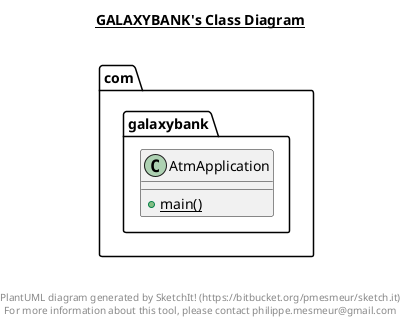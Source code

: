 @startuml

title __GALAXYBANK's Class Diagram__\n

  namespace com.galaxybank {
    class com.galaxybank.AtmApplication {
        {static} + main()
    }
  }
  



right footer


PlantUML diagram generated by SketchIt! (https://bitbucket.org/pmesmeur/sketch.it)
For more information about this tool, please contact philippe.mesmeur@gmail.com
endfooter

@enduml

